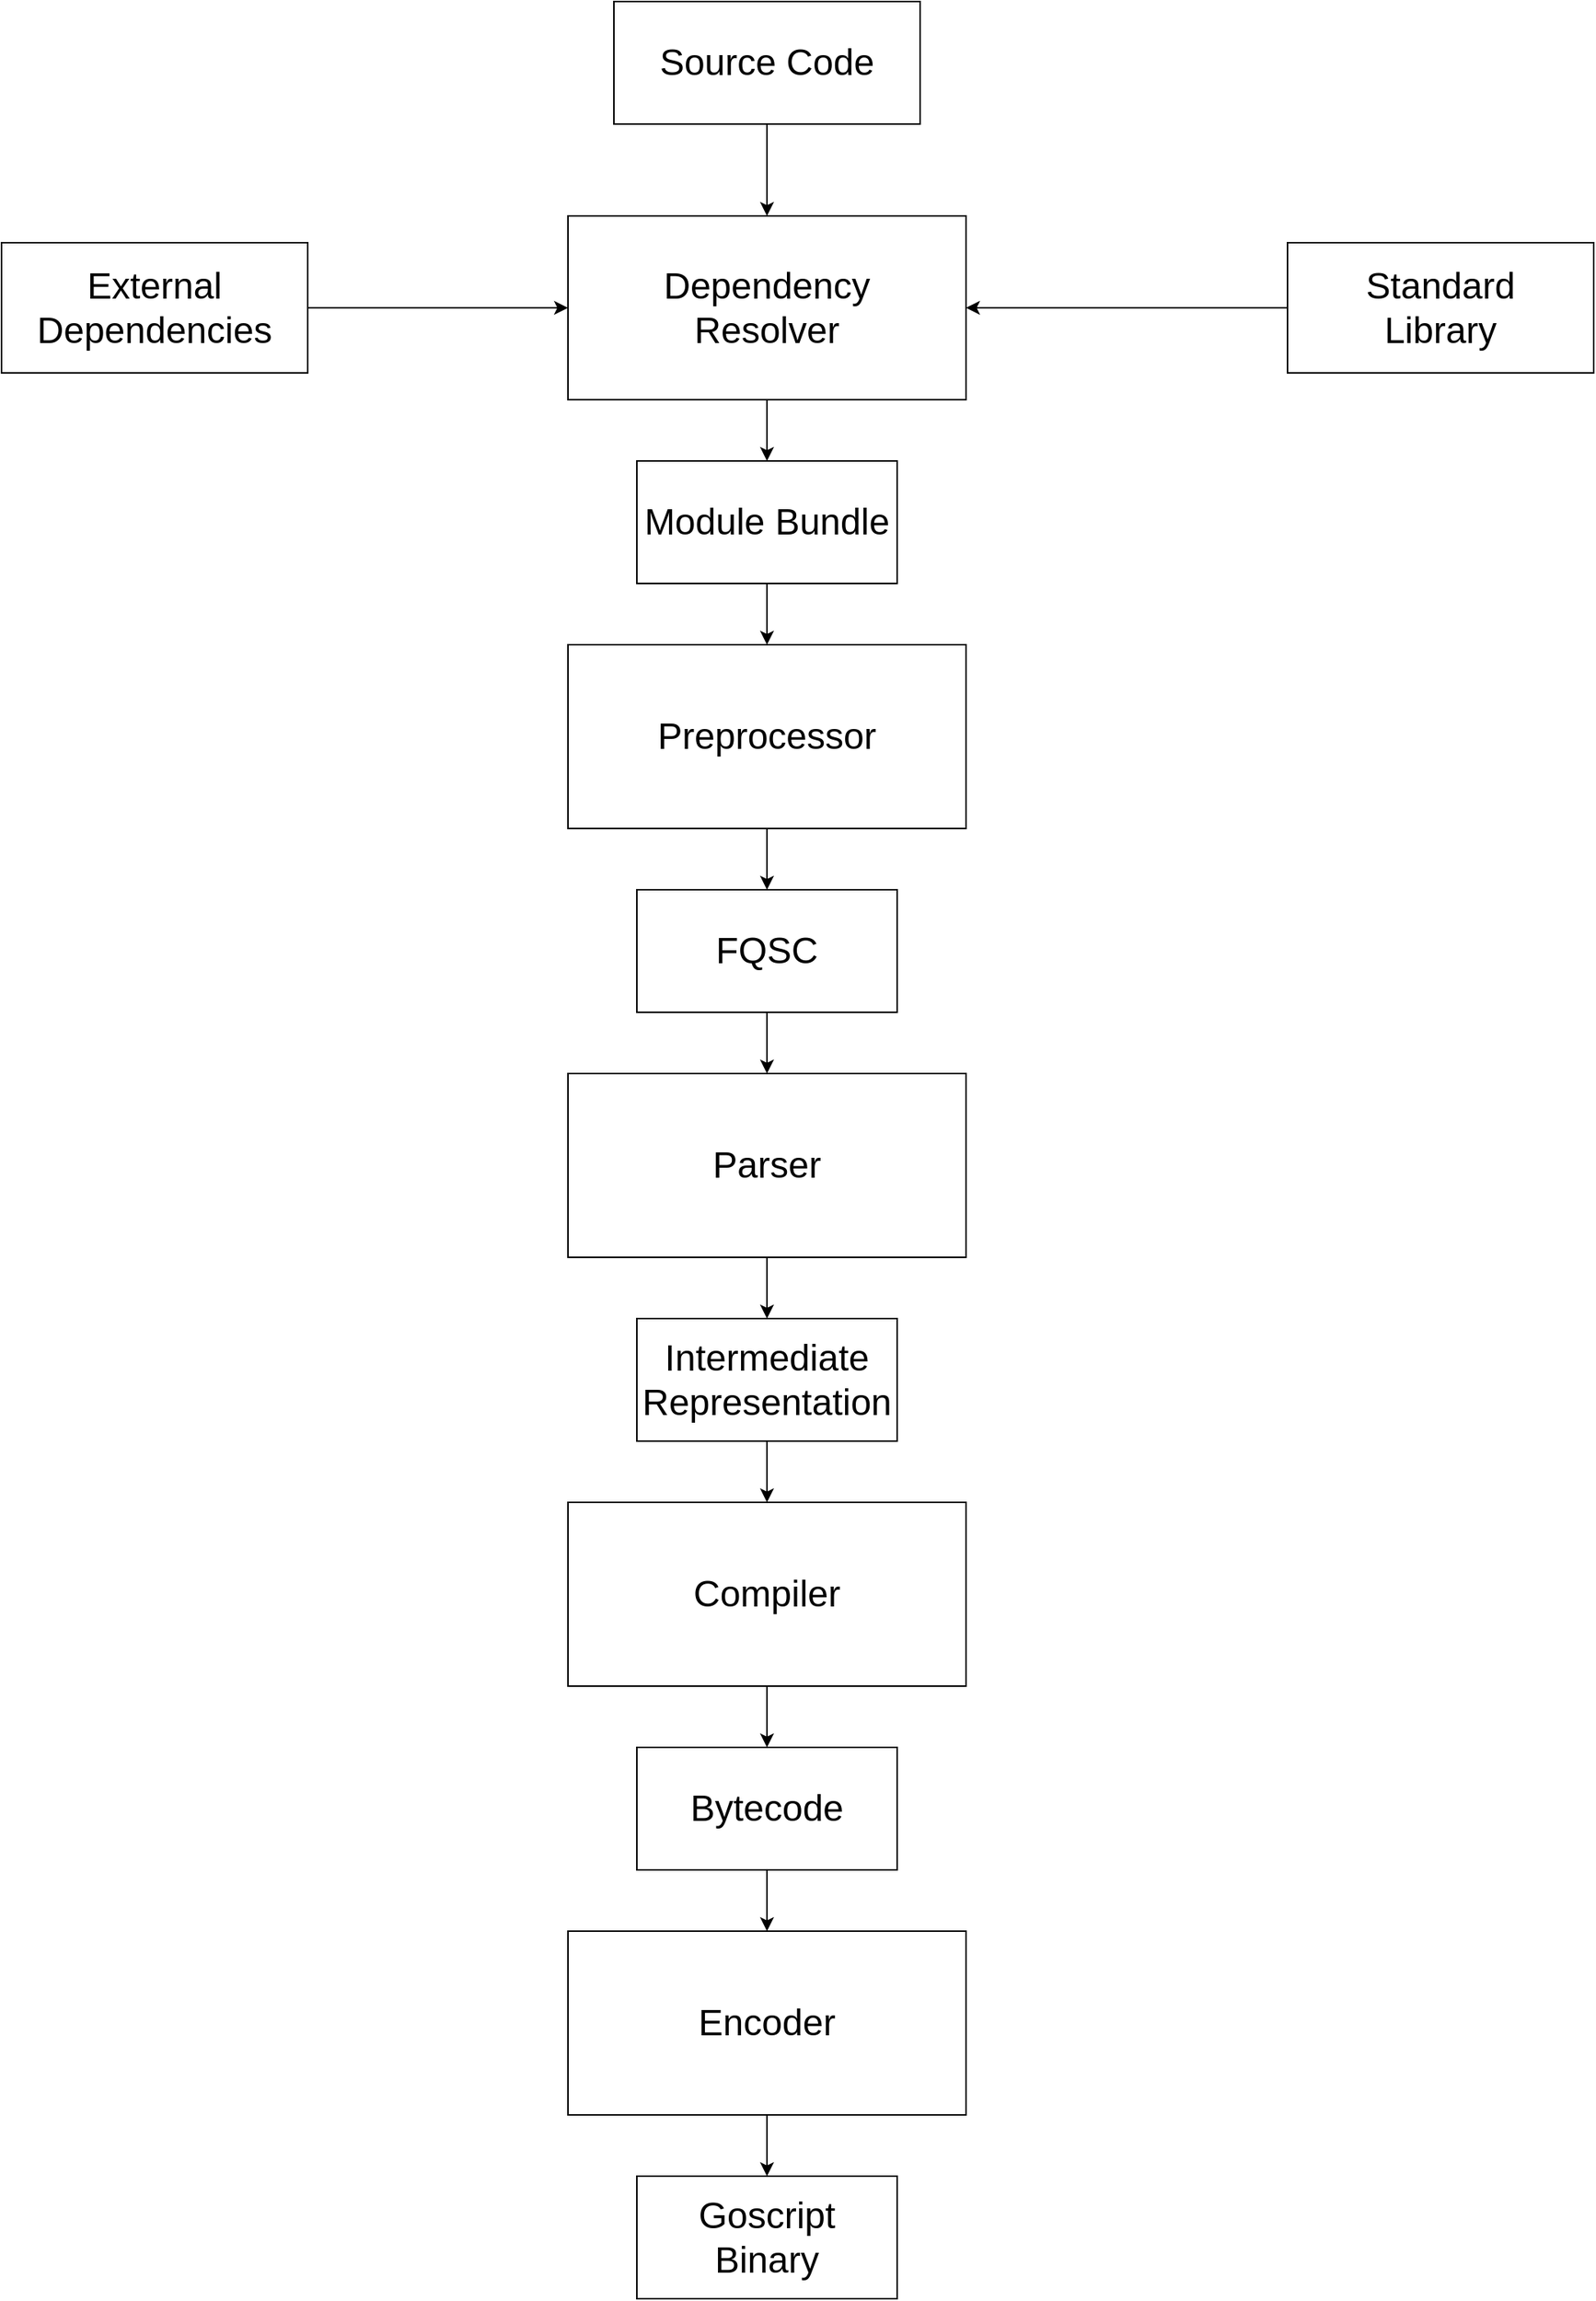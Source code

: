 <mxfile version="20.3.3" type="device"><diagram id="nYXCIiBI_BZPPk2FYZGX" name="Seite-1"><mxGraphModel dx="1422" dy="762" grid="1" gridSize="10" guides="1" tooltips="1" connect="1" arrows="1" fold="1" page="1" pageScale="1" pageWidth="1200" pageHeight="1600" math="0" shadow="0"><root><mxCell id="0"/><mxCell id="1" parent="0"/><mxCell id="aqgY-DHdNJ0oSJIh4J9t-8" style="edgeStyle=orthogonalEdgeStyle;rounded=0;orthogonalLoop=1;jettySize=auto;html=1;fontSize=18;" edge="1" parent="1" source="aqgY-DHdNJ0oSJIh4J9t-1" target="aqgY-DHdNJ0oSJIh4J9t-4"><mxGeometry relative="1" as="geometry"/></mxCell><mxCell id="aqgY-DHdNJ0oSJIh4J9t-1" value="&lt;font style=&quot;font-size: 24px;&quot;&gt;Source Code&lt;/font&gt;" style="rounded=0;whiteSpace=wrap;html=1;" vertex="1" parent="1"><mxGeometry x="480" y="20" width="200" height="80" as="geometry"/></mxCell><mxCell id="aqgY-DHdNJ0oSJIh4J9t-25" style="edgeStyle=orthogonalEdgeStyle;rounded=0;orthogonalLoop=1;jettySize=auto;html=1;exitX=1;exitY=0.5;exitDx=0;exitDy=0;entryX=0;entryY=0.5;entryDx=0;entryDy=0;fontSize=24;" edge="1" parent="1" source="aqgY-DHdNJ0oSJIh4J9t-2" target="aqgY-DHdNJ0oSJIh4J9t-4"><mxGeometry relative="1" as="geometry"/></mxCell><mxCell id="aqgY-DHdNJ0oSJIh4J9t-2" value="&lt;font style=&quot;font-size: 24px;&quot;&gt;External&lt;br&gt;Dependencies&lt;/font&gt;" style="rounded=0;whiteSpace=wrap;html=1;fontSize=18;" vertex="1" parent="1"><mxGeometry x="80" y="177.5" width="200" height="85" as="geometry"/></mxCell><mxCell id="aqgY-DHdNJ0oSJIh4J9t-22" style="edgeStyle=orthogonalEdgeStyle;rounded=0;orthogonalLoop=1;jettySize=auto;html=1;exitX=0;exitY=0.5;exitDx=0;exitDy=0;entryX=1;entryY=0.5;entryDx=0;entryDy=0;fontSize=24;" edge="1" parent="1" source="aqgY-DHdNJ0oSJIh4J9t-3" target="aqgY-DHdNJ0oSJIh4J9t-4"><mxGeometry relative="1" as="geometry"/></mxCell><mxCell id="aqgY-DHdNJ0oSJIh4J9t-3" value="&lt;font style=&quot;font-size: 24px;&quot;&gt;Standard&lt;br&gt;Library&lt;/font&gt;" style="rounded=0;whiteSpace=wrap;html=1;fontSize=18;" vertex="1" parent="1"><mxGeometry x="920" y="177.5" width="200" height="85" as="geometry"/></mxCell><mxCell id="aqgY-DHdNJ0oSJIh4J9t-10" style="edgeStyle=orthogonalEdgeStyle;rounded=0;orthogonalLoop=1;jettySize=auto;html=1;entryX=0.5;entryY=0;entryDx=0;entryDy=0;fontSize=24;" edge="1" parent="1" source="aqgY-DHdNJ0oSJIh4J9t-4" target="aqgY-DHdNJ0oSJIh4J9t-9"><mxGeometry relative="1" as="geometry"/></mxCell><mxCell id="aqgY-DHdNJ0oSJIh4J9t-4" value="&lt;font style=&quot;font-size: 24px;&quot;&gt;Dependency&lt;br&gt;Resolver&lt;/font&gt;" style="rounded=0;whiteSpace=wrap;html=1;fontSize=18;" vertex="1" parent="1"><mxGeometry x="450" y="160" width="260" height="120" as="geometry"/></mxCell><mxCell id="aqgY-DHdNJ0oSJIh4J9t-24" style="edgeStyle=orthogonalEdgeStyle;rounded=0;orthogonalLoop=1;jettySize=auto;html=1;exitX=0.5;exitY=1;exitDx=0;exitDy=0;entryX=0.5;entryY=0;entryDx=0;entryDy=0;fontSize=24;" edge="1" parent="1" source="aqgY-DHdNJ0oSJIh4J9t-9" target="aqgY-DHdNJ0oSJIh4J9t-23"><mxGeometry relative="1" as="geometry"/></mxCell><mxCell id="aqgY-DHdNJ0oSJIh4J9t-9" value="&lt;font style=&quot;font-size: 24px;&quot;&gt;Module Bundle&lt;/font&gt;" style="rounded=0;whiteSpace=wrap;html=1;fontSize=18;" vertex="1" parent="1"><mxGeometry x="495" y="320" width="170" height="80" as="geometry"/></mxCell><mxCell id="aqgY-DHdNJ0oSJIh4J9t-28" style="edgeStyle=orthogonalEdgeStyle;rounded=0;orthogonalLoop=1;jettySize=auto;html=1;exitX=0.5;exitY=1;exitDx=0;exitDy=0;entryX=0.5;entryY=0;entryDx=0;entryDy=0;fontSize=24;" edge="1" parent="1" source="aqgY-DHdNJ0oSJIh4J9t-15" target="aqgY-DHdNJ0oSJIh4J9t-27"><mxGeometry relative="1" as="geometry"/></mxCell><mxCell id="aqgY-DHdNJ0oSJIh4J9t-15" value="&lt;font style=&quot;font-size: 24px;&quot;&gt;FQSC&lt;/font&gt;" style="rounded=0;whiteSpace=wrap;html=1;fontSize=18;" vertex="1" parent="1"><mxGeometry x="495" y="600" width="170" height="80" as="geometry"/></mxCell><mxCell id="aqgY-DHdNJ0oSJIh4J9t-26" style="edgeStyle=orthogonalEdgeStyle;rounded=0;orthogonalLoop=1;jettySize=auto;html=1;exitX=0.5;exitY=1;exitDx=0;exitDy=0;entryX=0.5;entryY=0;entryDx=0;entryDy=0;fontSize=24;" edge="1" parent="1" source="aqgY-DHdNJ0oSJIh4J9t-23" target="aqgY-DHdNJ0oSJIh4J9t-15"><mxGeometry relative="1" as="geometry"/></mxCell><mxCell id="aqgY-DHdNJ0oSJIh4J9t-23" value="&lt;span style=&quot;font-size: 24px;&quot;&gt;Preprocessor&lt;/span&gt;" style="rounded=0;whiteSpace=wrap;html=1;fontSize=18;" vertex="1" parent="1"><mxGeometry x="450" y="440" width="260" height="120" as="geometry"/></mxCell><mxCell id="aqgY-DHdNJ0oSJIh4J9t-30" style="edgeStyle=orthogonalEdgeStyle;rounded=0;orthogonalLoop=1;jettySize=auto;html=1;exitX=0.5;exitY=1;exitDx=0;exitDy=0;entryX=0.5;entryY=0;entryDx=0;entryDy=0;fontSize=24;" edge="1" parent="1" source="aqgY-DHdNJ0oSJIh4J9t-27" target="aqgY-DHdNJ0oSJIh4J9t-29"><mxGeometry relative="1" as="geometry"/></mxCell><mxCell id="aqgY-DHdNJ0oSJIh4J9t-27" value="&lt;span style=&quot;font-size: 24px;&quot;&gt;Parser&lt;/span&gt;" style="rounded=0;whiteSpace=wrap;html=1;fontSize=18;" vertex="1" parent="1"><mxGeometry x="450" y="720" width="260" height="120" as="geometry"/></mxCell><mxCell id="aqgY-DHdNJ0oSJIh4J9t-32" style="edgeStyle=orthogonalEdgeStyle;rounded=0;orthogonalLoop=1;jettySize=auto;html=1;exitX=0.5;exitY=1;exitDx=0;exitDy=0;entryX=0.5;entryY=0;entryDx=0;entryDy=0;fontSize=24;" edge="1" parent="1" source="aqgY-DHdNJ0oSJIh4J9t-29" target="aqgY-DHdNJ0oSJIh4J9t-31"><mxGeometry relative="1" as="geometry"/></mxCell><mxCell id="aqgY-DHdNJ0oSJIh4J9t-29" value="&lt;font style=&quot;font-size: 24px;&quot;&gt;Intermediate&lt;br&gt;Representation&lt;br&gt;&lt;/font&gt;" style="rounded=0;whiteSpace=wrap;html=1;fontSize=18;" vertex="1" parent="1"><mxGeometry x="495" y="880" width="170" height="80" as="geometry"/></mxCell><mxCell id="aqgY-DHdNJ0oSJIh4J9t-34" style="edgeStyle=orthogonalEdgeStyle;rounded=0;orthogonalLoop=1;jettySize=auto;html=1;exitX=0.5;exitY=1;exitDx=0;exitDy=0;entryX=0.5;entryY=0;entryDx=0;entryDy=0;fontSize=24;" edge="1" parent="1" source="aqgY-DHdNJ0oSJIh4J9t-31" target="aqgY-DHdNJ0oSJIh4J9t-33"><mxGeometry relative="1" as="geometry"/></mxCell><mxCell id="aqgY-DHdNJ0oSJIh4J9t-31" value="&lt;span style=&quot;font-size: 24px;&quot;&gt;Compiler&lt;/span&gt;" style="rounded=0;whiteSpace=wrap;html=1;fontSize=18;" vertex="1" parent="1"><mxGeometry x="450" y="1000" width="260" height="120" as="geometry"/></mxCell><mxCell id="aqgY-DHdNJ0oSJIh4J9t-38" style="edgeStyle=orthogonalEdgeStyle;rounded=0;orthogonalLoop=1;jettySize=auto;html=1;exitX=0.5;exitY=1;exitDx=0;exitDy=0;entryX=0.5;entryY=0;entryDx=0;entryDy=0;fontSize=24;" edge="1" parent="1" source="aqgY-DHdNJ0oSJIh4J9t-33" target="aqgY-DHdNJ0oSJIh4J9t-37"><mxGeometry relative="1" as="geometry"/></mxCell><mxCell id="aqgY-DHdNJ0oSJIh4J9t-33" value="&lt;font style=&quot;font-size: 24px;&quot;&gt;Bytecode&lt;br&gt;&lt;/font&gt;" style="rounded=0;whiteSpace=wrap;html=1;fontSize=18;" vertex="1" parent="1"><mxGeometry x="495" y="1160" width="170" height="80" as="geometry"/></mxCell><mxCell id="aqgY-DHdNJ0oSJIh4J9t-40" style="edgeStyle=orthogonalEdgeStyle;rounded=0;orthogonalLoop=1;jettySize=auto;html=1;exitX=0.5;exitY=1;exitDx=0;exitDy=0;entryX=0.5;entryY=0;entryDx=0;entryDy=0;fontSize=24;" edge="1" parent="1" source="aqgY-DHdNJ0oSJIh4J9t-37" target="aqgY-DHdNJ0oSJIh4J9t-39"><mxGeometry relative="1" as="geometry"/></mxCell><mxCell id="aqgY-DHdNJ0oSJIh4J9t-37" value="&lt;span style=&quot;font-size: 24px;&quot;&gt;Encoder&lt;/span&gt;" style="rounded=0;whiteSpace=wrap;html=1;fontSize=18;" vertex="1" parent="1"><mxGeometry x="450" y="1280" width="260" height="120" as="geometry"/></mxCell><mxCell id="aqgY-DHdNJ0oSJIh4J9t-39" value="&lt;font style=&quot;font-size: 24px;&quot;&gt;Goscript&lt;br&gt;Binary&lt;br&gt;&lt;/font&gt;" style="rounded=0;whiteSpace=wrap;html=1;fontSize=18;" vertex="1" parent="1"><mxGeometry x="495" y="1440" width="170" height="80" as="geometry"/></mxCell></root></mxGraphModel></diagram></mxfile>
